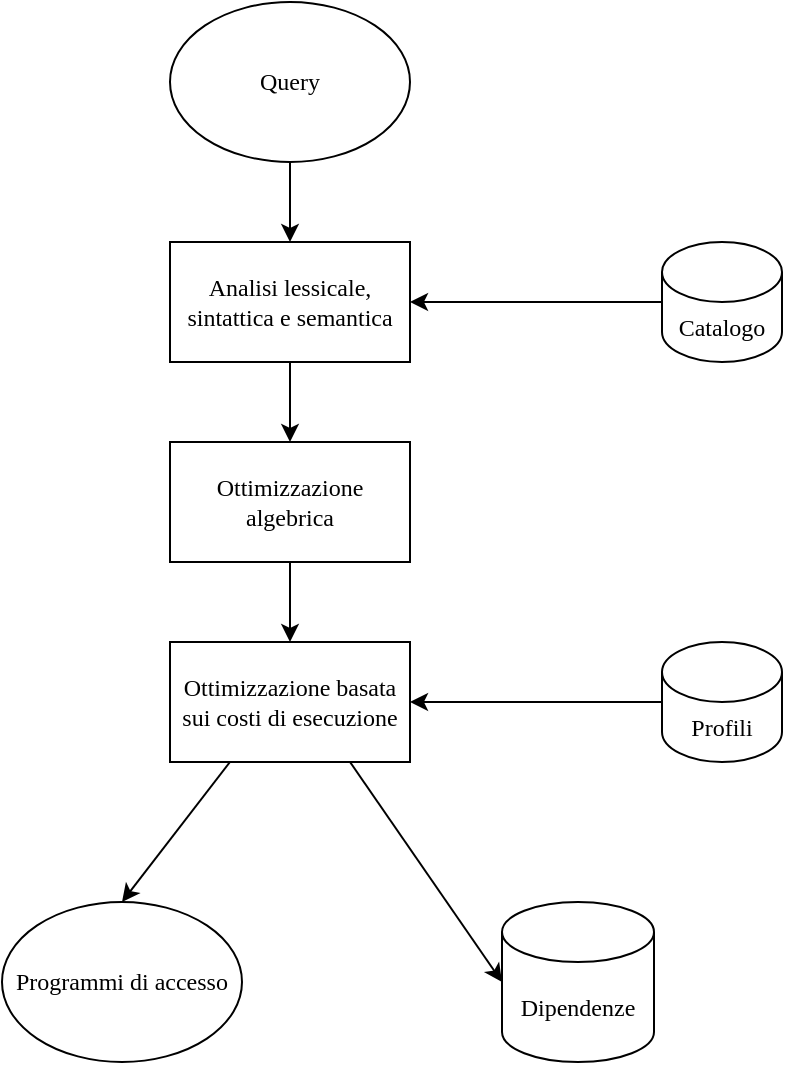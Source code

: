 <mxfile version="20.7.4" type="device"><diagram id="L7-STjLdlr2nI3EzWVXZ" name="Pagina-1"><mxGraphModel dx="1687" dy="993" grid="1" gridSize="10" guides="1" tooltips="1" connect="1" arrows="1" fold="1" page="1" pageScale="1" pageWidth="827" pageHeight="1169" math="0" shadow="0"><root><mxCell id="0"/><mxCell id="1" parent="0"/><mxCell id="R4VEcw3di0FMntF1ydQy-3" style="edgeStyle=orthogonalEdgeStyle;rounded=0;orthogonalLoop=1;jettySize=auto;html=1;fontFamily=Times New Roman;" edge="1" parent="1" source="R4VEcw3di0FMntF1ydQy-1"><mxGeometry relative="1" as="geometry"><mxPoint x="414" y="120" as="targetPoint"/></mxGeometry></mxCell><mxCell id="R4VEcw3di0FMntF1ydQy-1" value="Query" style="ellipse;whiteSpace=wrap;html=1;fontFamily=Times New Roman;" vertex="1" parent="1"><mxGeometry x="354" width="120" height="80" as="geometry"/></mxCell><mxCell id="R4VEcw3di0FMntF1ydQy-4" style="edgeStyle=orthogonalEdgeStyle;rounded=0;orthogonalLoop=1;jettySize=auto;html=1;fontFamily=Times New Roman;" edge="1" parent="1" source="R4VEcw3di0FMntF1ydQy-2"><mxGeometry relative="1" as="geometry"><mxPoint x="414" y="220" as="targetPoint"/></mxGeometry></mxCell><mxCell id="R4VEcw3di0FMntF1ydQy-2" value="&lt;font face=&quot;Times New Roman&quot;&gt;Analisi lessicale, sintattica e semantica&lt;/font&gt;" style="rounded=0;whiteSpace=wrap;html=1;" vertex="1" parent="1"><mxGeometry x="354" y="120" width="120" height="60" as="geometry"/></mxCell><mxCell id="R4VEcw3di0FMntF1ydQy-6" style="edgeStyle=orthogonalEdgeStyle;rounded=0;orthogonalLoop=1;jettySize=auto;html=1;fontFamily=Times New Roman;" edge="1" parent="1" source="R4VEcw3di0FMntF1ydQy-5"><mxGeometry relative="1" as="geometry"><mxPoint x="414" y="320" as="targetPoint"/></mxGeometry></mxCell><mxCell id="R4VEcw3di0FMntF1ydQy-5" value="&lt;font face=&quot;Times New Roman&quot;&gt;Ottimizzazione algebrica&lt;/font&gt;" style="rounded=0;whiteSpace=wrap;html=1;" vertex="1" parent="1"><mxGeometry x="354" y="220" width="120" height="60" as="geometry"/></mxCell><mxCell id="R4VEcw3di0FMntF1ydQy-7" value="&lt;font face=&quot;Times New Roman&quot;&gt;Ottimizzazione basata sui costi di esecuzione&lt;/font&gt;" style="rounded=0;whiteSpace=wrap;html=1;" vertex="1" parent="1"><mxGeometry x="354" y="320" width="120" height="60" as="geometry"/></mxCell><mxCell id="R4VEcw3di0FMntF1ydQy-9" value="Programmi di accesso" style="ellipse;whiteSpace=wrap;html=1;fontFamily=Times New Roman;" vertex="1" parent="1"><mxGeometry x="270" y="450" width="120" height="80" as="geometry"/></mxCell><mxCell id="R4VEcw3di0FMntF1ydQy-10" value="" style="endArrow=classic;html=1;rounded=0;fontFamily=Times New Roman;exitX=0.25;exitY=1;exitDx=0;exitDy=0;entryX=0.5;entryY=0;entryDx=0;entryDy=0;" edge="1" parent="1" source="R4VEcw3di0FMntF1ydQy-7" target="R4VEcw3di0FMntF1ydQy-9"><mxGeometry width="50" height="50" relative="1" as="geometry"><mxPoint x="490" y="490" as="sourcePoint"/><mxPoint x="540" y="440" as="targetPoint"/></mxGeometry></mxCell><mxCell id="R4VEcw3di0FMntF1ydQy-12" style="edgeStyle=orthogonalEdgeStyle;rounded=0;orthogonalLoop=1;jettySize=auto;html=1;entryX=1;entryY=0.5;entryDx=0;entryDy=0;fontFamily=Times New Roman;" edge="1" parent="1" source="R4VEcw3di0FMntF1ydQy-11" target="R4VEcw3di0FMntF1ydQy-7"><mxGeometry relative="1" as="geometry"/></mxCell><mxCell id="R4VEcw3di0FMntF1ydQy-11" value="Profili" style="shape=cylinder3;whiteSpace=wrap;html=1;boundedLbl=1;backgroundOutline=1;size=15;fontFamily=Times New Roman;" vertex="1" parent="1"><mxGeometry x="600" y="320" width="60" height="60" as="geometry"/></mxCell><mxCell id="R4VEcw3di0FMntF1ydQy-14" style="edgeStyle=orthogonalEdgeStyle;rounded=0;orthogonalLoop=1;jettySize=auto;html=1;entryX=1;entryY=0.5;entryDx=0;entryDy=0;fontFamily=Times New Roman;" edge="1" parent="1" source="R4VEcw3di0FMntF1ydQy-13" target="R4VEcw3di0FMntF1ydQy-2"><mxGeometry relative="1" as="geometry"/></mxCell><mxCell id="R4VEcw3di0FMntF1ydQy-13" value="Catalogo" style="shape=cylinder3;whiteSpace=wrap;html=1;boundedLbl=1;backgroundOutline=1;size=15;fontFamily=Times New Roman;" vertex="1" parent="1"><mxGeometry x="600" y="120" width="60" height="60" as="geometry"/></mxCell><mxCell id="R4VEcw3di0FMntF1ydQy-15" value="Dipendenze" style="shape=cylinder3;whiteSpace=wrap;html=1;boundedLbl=1;backgroundOutline=1;size=15;fontFamily=Times New Roman;" vertex="1" parent="1"><mxGeometry x="520" y="450" width="76" height="80" as="geometry"/></mxCell><mxCell id="R4VEcw3di0FMntF1ydQy-16" value="" style="endArrow=classic;html=1;rounded=0;fontFamily=Times New Roman;exitX=0.75;exitY=1;exitDx=0;exitDy=0;entryX=0;entryY=0.5;entryDx=0;entryDy=0;entryPerimeter=0;" edge="1" parent="1" source="R4VEcw3di0FMntF1ydQy-7" target="R4VEcw3di0FMntF1ydQy-15"><mxGeometry width="50" height="50" relative="1" as="geometry"><mxPoint x="320" y="660" as="sourcePoint"/><mxPoint x="370" y="610" as="targetPoint"/></mxGeometry></mxCell></root></mxGraphModel></diagram></mxfile>